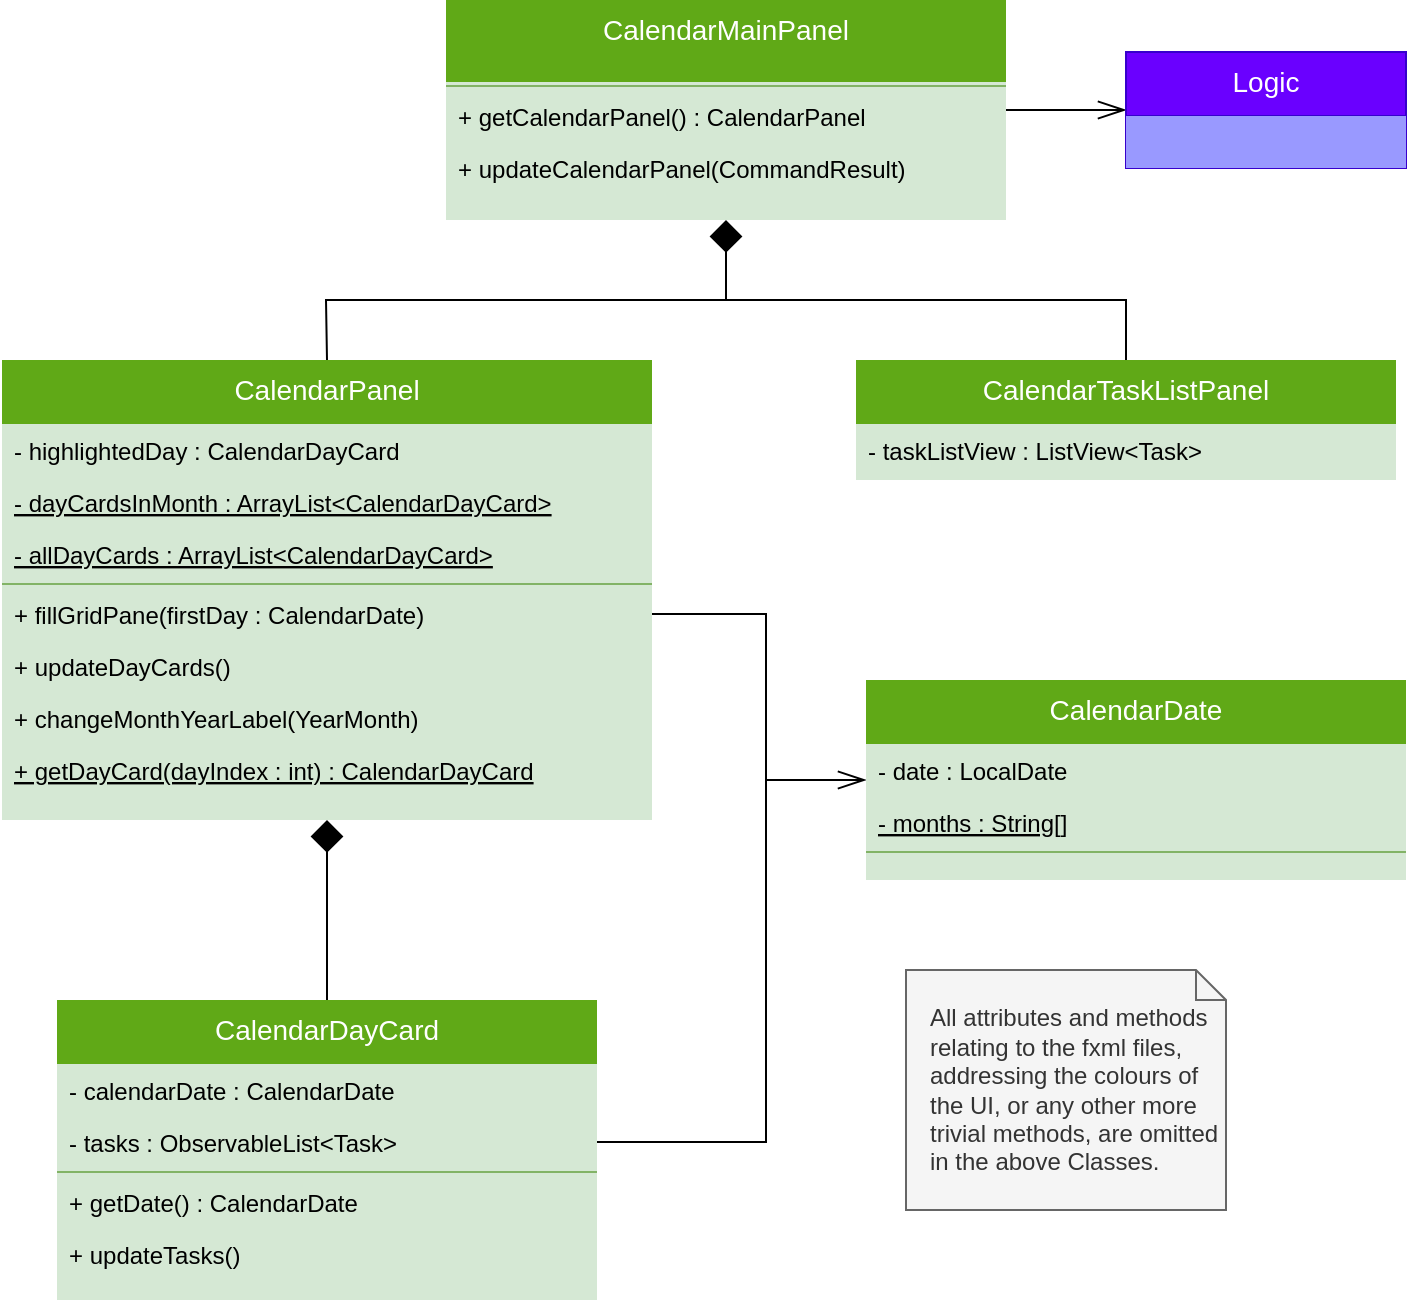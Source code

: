 <mxfile version="12.9.8" type="device"><diagram id="C5RBs43oDa-KdzZeNtuy" name="Page-1"><mxGraphModel dx="1184" dy="748" grid="1" gridSize="10" guides="1" tooltips="1" connect="1" arrows="1" fold="1" page="1" pageScale="1" pageWidth="827" pageHeight="1169" math="0" shadow="0"><root><mxCell id="WIyWlLk6GJQsqaUBKTNV-0"/><mxCell id="WIyWlLk6GJQsqaUBKTNV-1" parent="WIyWlLk6GJQsqaUBKTNV-0"/><mxCell id="X7Y5v6uyfDLDOSgQq14c-76" style="edgeStyle=orthogonalEdgeStyle;rounded=0;orthogonalLoop=1;jettySize=auto;html=1;exitX=1;exitY=0.5;exitDx=0;exitDy=0;entryX=0;entryY=0.5;entryDx=0;entryDy=0;startArrow=none;startFill=0;endArrow=openThin;endFill=0;endSize=12;strokeColor=#000000;strokeWidth=1;fontSize=12;" edge="1" parent="WIyWlLk6GJQsqaUBKTNV-1" source="X7Y5v6uyfDLDOSgQq14c-15" target="X7Y5v6uyfDLDOSgQq14c-74"><mxGeometry relative="1" as="geometry"><Array as="points"><mxPoint x="640" y="155"/></Array></mxGeometry></mxCell><mxCell id="X7Y5v6uyfDLDOSgQq14c-15" value="CalendarMainPanel" style="swimlane;fontStyle=0;align=center;verticalAlign=top;childLayout=stackLayout;horizontal=1;startSize=41;horizontalStack=0;resizeParent=1;resizeLast=0;collapsible=1;marginBottom=0;rounded=0;shadow=0;strokeWidth=1;fillColor=#60a917;strokeColor=none;fontColor=#ffffff;swimlaneFillColor=#D5E8D4;fontSize=14;" vertex="1" parent="WIyWlLk6GJQsqaUBKTNV-1"><mxGeometry x="300" y="100" width="280" height="110" as="geometry"><mxRectangle x="130" y="380" width="160" height="26" as="alternateBounds"/></mxGeometry></mxCell><mxCell id="X7Y5v6uyfDLDOSgQq14c-20" value="" style="line;html=1;strokeWidth=1;align=left;verticalAlign=middle;spacingTop=-1;spacingLeft=3;spacingRight=3;rotatable=0;labelPosition=right;points=[];portConstraint=eastwest;fillColor=#d5e8d4;strokeColor=#82b366;shadow=0;gradientColor=none;" vertex="1" parent="X7Y5v6uyfDLDOSgQq14c-15"><mxGeometry y="41" width="280" height="4" as="geometry"/></mxCell><mxCell id="X7Y5v6uyfDLDOSgQq14c-42" value="+ getCalendarPanel() : CalendarPanel" style="text;strokeColor=none;fillColor=none;align=left;verticalAlign=top;spacingLeft=4;spacingRight=4;overflow=hidden;rotatable=0;points=[[0,0.5],[1,0.5]];portConstraint=eastwest;fontSize=12;" vertex="1" parent="X7Y5v6uyfDLDOSgQq14c-15"><mxGeometry y="45" width="280" height="26" as="geometry"/></mxCell><mxCell id="X7Y5v6uyfDLDOSgQq14c-43" value="+ updateCalendarPanel(CommandResult)" style="text;strokeColor=none;fillColor=none;align=left;verticalAlign=top;spacingLeft=4;spacingRight=4;overflow=hidden;rotatable=0;points=[[0,0.5],[1,0.5]];portConstraint=eastwest;fontSize=12;" vertex="1" parent="X7Y5v6uyfDLDOSgQq14c-15"><mxGeometry y="71" width="280" height="26" as="geometry"/></mxCell><mxCell id="OrdrLDbsiygVmOlIKMc1-78" value="&lt;div&gt;All attributes and methods relating to the fxml files, addressing the colours of the UI, or any other more trivial methods, are omitted in the above Classes.&lt;/div&gt;" style="shape=note;size=15;align=left;spacingLeft=10;html=1;whiteSpace=wrap;fillColor=#f5f5f5;strokeColor=#666666;fontColor=#333333;" parent="WIyWlLk6GJQsqaUBKTNV-1" vertex="1"><mxGeometry x="530" y="585" width="160" height="120" as="geometry"/></mxCell><mxCell id="X7Y5v6uyfDLDOSgQq14c-21" value="CalendarTaskListPanel" style="swimlane;fontStyle=0;align=center;verticalAlign=top;childLayout=stackLayout;horizontal=1;startSize=32;horizontalStack=0;resizeParent=1;resizeLast=0;collapsible=1;marginBottom=0;rounded=0;shadow=0;strokeWidth=1;fillColor=#60a917;strokeColor=none;fontColor=#ffffff;swimlaneFillColor=#D5E8D4;fontSize=14;" vertex="1" parent="WIyWlLk6GJQsqaUBKTNV-1"><mxGeometry x="505" y="280" width="270" height="60" as="geometry"><mxRectangle x="505" y="280" width="160" height="26" as="alternateBounds"/></mxGeometry></mxCell><mxCell id="X7Y5v6uyfDLDOSgQq14c-22" value="- taskListView : ListView&lt;Task&gt;" style="text;align=left;verticalAlign=top;spacingLeft=4;spacingRight=4;overflow=hidden;rotatable=0;points=[[0,0.5],[1,0.5]];portConstraint=eastwest;rounded=0;shadow=0;html=0;fillColor=#d5e8d4;strokeColor=none;" vertex="1" parent="X7Y5v6uyfDLDOSgQq14c-21"><mxGeometry y="32" width="270" height="26" as="geometry"/></mxCell><mxCell id="X7Y5v6uyfDLDOSgQq14c-39" value="" style="endArrow=none;html=1;endSize=12;startArrow=diamond;startSize=14;startFill=1;edgeStyle=orthogonalEdgeStyle;align=left;verticalAlign=bottom;fontSize=14;rounded=0;entryX=0.5;entryY=0;entryDx=0;entryDy=0;endFill=0;" edge="1" parent="WIyWlLk6GJQsqaUBKTNV-1" target="X7Y5v6uyfDLDOSgQq14c-21"><mxGeometry x="-0.924" relative="1" as="geometry"><mxPoint x="440" y="210" as="sourcePoint"/><mxPoint x="580" y="230" as="targetPoint"/><Array as="points"><mxPoint x="440" y="250"/><mxPoint x="640" y="250"/></Array><mxPoint as="offset"/></mxGeometry></mxCell><mxCell id="X7Y5v6uyfDLDOSgQq14c-40" value="" style="endArrow=none;html=1;strokeWidth=1;fontSize=14;endFill=0;endSize=12;entryX=0.5;entryY=0;entryDx=0;entryDy=0;rounded=0;" edge="1" parent="WIyWlLk6GJQsqaUBKTNV-1" target="X7Y5v6uyfDLDOSgQq14c-27"><mxGeometry width="50" height="50" relative="1" as="geometry"><mxPoint x="440" y="250" as="sourcePoint"/><mxPoint x="241" y="275" as="targetPoint"/><Array as="points"><mxPoint x="240" y="250"/></Array></mxGeometry></mxCell><mxCell id="X7Y5v6uyfDLDOSgQq14c-41" value="" style="endArrow=none;html=1;endSize=12;startArrow=diamond;startSize=14;startFill=1;edgeStyle=orthogonalEdgeStyle;align=left;verticalAlign=bottom;fontSize=14;rounded=0;entryX=0.5;entryY=0;entryDx=0;entryDy=0;endFill=0;exitX=0.5;exitY=1;exitDx=0;exitDy=0;" edge="1" parent="WIyWlLk6GJQsqaUBKTNV-1" source="X7Y5v6uyfDLDOSgQq14c-27" target="zkfFHV4jXpPFQw0GAbJ--6"><mxGeometry x="-0.924" relative="1" as="geometry"><mxPoint x="241" y="680" as="sourcePoint"/><mxPoint x="435" y="520" as="targetPoint"/><Array as="points"><mxPoint x="241" y="640"/><mxPoint x="241" y="640"/></Array><mxPoint as="offset"/></mxGeometry></mxCell><mxCell id="X7Y5v6uyfDLDOSgQq14c-27" value="CalendarPanel" style="swimlane;fontStyle=0;align=center;verticalAlign=top;childLayout=stackLayout;horizontal=1;startSize=32;horizontalStack=0;resizeParent=1;resizeLast=0;collapsible=1;marginBottom=0;rounded=0;shadow=0;strokeWidth=1;fillColor=#60a917;strokeColor=none;fontColor=#ffffff;swimlaneFillColor=#D5E8D4;fontSize=14;" vertex="1" parent="WIyWlLk6GJQsqaUBKTNV-1"><mxGeometry x="78" y="280" width="325" height="230" as="geometry"><mxRectangle x="130" y="380" width="160" height="26" as="alternateBounds"/></mxGeometry></mxCell><mxCell id="X7Y5v6uyfDLDOSgQq14c-28" value="- highlightedDay : CalendarDayCard" style="text;align=left;verticalAlign=top;spacingLeft=4;spacingRight=4;overflow=hidden;rotatable=0;points=[[0,0.5],[1,0.5]];portConstraint=eastwest;rounded=0;shadow=0;html=0;fillColor=#d5e8d4;strokeColor=none;" vertex="1" parent="X7Y5v6uyfDLDOSgQq14c-27"><mxGeometry y="32" width="325" height="26" as="geometry"/></mxCell><mxCell id="X7Y5v6uyfDLDOSgQq14c-52" value="- dayCardsInMonth : ArrayList&lt;CalendarDayCard&gt;" style="text;strokeColor=none;fillColor=none;align=left;verticalAlign=top;spacingLeft=4;spacingRight=4;overflow=hidden;rotatable=0;points=[[0,0.5],[1,0.5]];portConstraint=eastwest;fontSize=12;fontStyle=4" vertex="1" parent="X7Y5v6uyfDLDOSgQq14c-27"><mxGeometry y="58" width="325" height="26" as="geometry"/></mxCell><mxCell id="X7Y5v6uyfDLDOSgQq14c-53" value="- allDayCards : ArrayList&lt;CalendarDayCard&gt;" style="text;strokeColor=none;fillColor=none;align=left;verticalAlign=top;spacingLeft=4;spacingRight=4;overflow=hidden;rotatable=0;points=[[0,0.5],[1,0.5]];portConstraint=eastwest;fontSize=12;fontStyle=4" vertex="1" parent="X7Y5v6uyfDLDOSgQq14c-27"><mxGeometry y="84" width="325" height="26" as="geometry"/></mxCell><mxCell id="X7Y5v6uyfDLDOSgQq14c-32" value="" style="line;html=1;strokeWidth=1;align=left;verticalAlign=middle;spacingTop=-1;spacingLeft=3;spacingRight=3;rotatable=0;labelPosition=right;points=[];portConstraint=eastwest;fillColor=#d5e8d4;strokeColor=#82b366;shadow=0;gradientColor=none;" vertex="1" parent="X7Y5v6uyfDLDOSgQq14c-27"><mxGeometry y="110" width="325" height="4" as="geometry"/></mxCell><mxCell id="X7Y5v6uyfDLDOSgQq14c-44" value="+ fillGridPane(firstDay : CalendarDate)" style="text;strokeColor=none;fillColor=none;align=left;verticalAlign=top;spacingLeft=4;spacingRight=4;overflow=hidden;rotatable=0;points=[[0,0.5],[1,0.5]];portConstraint=eastwest;fontSize=12;" vertex="1" parent="X7Y5v6uyfDLDOSgQq14c-27"><mxGeometry y="114" width="325" height="26" as="geometry"/></mxCell><mxCell id="X7Y5v6uyfDLDOSgQq14c-45" value="+ updateDayCards()" style="text;strokeColor=none;fillColor=none;align=left;verticalAlign=top;spacingLeft=4;spacingRight=4;overflow=hidden;rotatable=0;points=[[0,0.5],[1,0.5]];portConstraint=eastwest;fontSize=12;" vertex="1" parent="X7Y5v6uyfDLDOSgQq14c-27"><mxGeometry y="140" width="325" height="26" as="geometry"/></mxCell><mxCell id="X7Y5v6uyfDLDOSgQq14c-46" value="+ changeMonthYearLabel(YearMonth)" style="text;strokeColor=none;fillColor=none;align=left;verticalAlign=top;spacingLeft=4;spacingRight=4;overflow=hidden;rotatable=0;points=[[0,0.5],[1,0.5]];portConstraint=eastwest;fontSize=12;" vertex="1" parent="X7Y5v6uyfDLDOSgQq14c-27"><mxGeometry y="166" width="325" height="26" as="geometry"/></mxCell><mxCell id="X7Y5v6uyfDLDOSgQq14c-48" value="+ getDayCard(dayIndex : int) : CalendarDayCard" style="text;strokeColor=none;fillColor=none;align=left;verticalAlign=top;spacingLeft=4;spacingRight=4;overflow=hidden;rotatable=0;points=[[0,0.5],[1,0.5]];portConstraint=eastwest;fontSize=12;fontStyle=4" vertex="1" parent="X7Y5v6uyfDLDOSgQq14c-27"><mxGeometry y="192" width="325" height="26" as="geometry"/></mxCell><mxCell id="zkfFHV4jXpPFQw0GAbJ--6" value="CalendarDayCard" style="swimlane;fontStyle=0;align=center;verticalAlign=top;childLayout=stackLayout;horizontal=1;startSize=32;horizontalStack=0;resizeParent=1;resizeLast=0;collapsible=1;marginBottom=0;rounded=0;shadow=0;strokeWidth=1;fillColor=#60a917;strokeColor=none;fontColor=#ffffff;swimlaneFillColor=#D5E8D4;fontSize=14;" parent="WIyWlLk6GJQsqaUBKTNV-1" vertex="1"><mxGeometry x="105.5" y="600" width="270" height="150" as="geometry"><mxRectangle x="130" y="380" width="160" height="26" as="alternateBounds"/></mxGeometry></mxCell><mxCell id="zkfFHV4jXpPFQw0GAbJ--8" value="- calendarDate : CalendarDate" style="text;align=left;verticalAlign=top;spacingLeft=4;spacingRight=4;overflow=hidden;rotatable=0;points=[[0,0.5],[1,0.5]];portConstraint=eastwest;rounded=0;shadow=0;html=0;fillColor=#d5e8d4;strokeColor=none;" parent="zkfFHV4jXpPFQw0GAbJ--6" vertex="1"><mxGeometry y="32" width="270" height="26" as="geometry"/></mxCell><mxCell id="zkfFHV4jXpPFQw0GAbJ--7" value="- tasks : ObservableList&lt;Task&gt;" style="text;align=left;verticalAlign=top;spacingLeft=4;spacingRight=4;overflow=hidden;rotatable=0;points=[[0,0.5],[1,0.5]];portConstraint=eastwest;fillColor=#d5e8d4;strokeColor=none;" parent="zkfFHV4jXpPFQw0GAbJ--6" vertex="1"><mxGeometry y="58" width="270" height="26" as="geometry"/></mxCell><mxCell id="zkfFHV4jXpPFQw0GAbJ--9" value="" style="line;html=1;strokeWidth=1;align=left;verticalAlign=middle;spacingTop=-1;spacingLeft=3;spacingRight=3;rotatable=0;labelPosition=right;points=[];portConstraint=eastwest;fillColor=#d5e8d4;strokeColor=#82b366;shadow=0;gradientColor=none;" parent="zkfFHV4jXpPFQw0GAbJ--6" vertex="1"><mxGeometry y="84" width="270" height="4" as="geometry"/></mxCell><mxCell id="X7Y5v6uyfDLDOSgQq14c-54" value="+ getDate() : CalendarDate" style="text;strokeColor=none;fillColor=none;align=left;verticalAlign=top;spacingLeft=4;spacingRight=4;overflow=hidden;rotatable=0;points=[[0,0.5],[1,0.5]];portConstraint=eastwest;fontSize=12;" vertex="1" parent="zkfFHV4jXpPFQw0GAbJ--6"><mxGeometry y="88" width="270" height="26" as="geometry"/></mxCell><mxCell id="X7Y5v6uyfDLDOSgQq14c-55" value="+ updateTasks()" style="text;strokeColor=none;fillColor=none;align=left;verticalAlign=top;spacingLeft=4;spacingRight=4;overflow=hidden;rotatable=0;points=[[0,0.5],[1,0.5]];portConstraint=eastwest;fontSize=12;" vertex="1" parent="zkfFHV4jXpPFQw0GAbJ--6"><mxGeometry y="114" width="270" height="26" as="geometry"/></mxCell><mxCell id="X7Y5v6uyfDLDOSgQq14c-69" style="edgeStyle=orthogonalEdgeStyle;rounded=0;orthogonalLoop=1;jettySize=auto;html=1;exitX=1;exitY=0.5;exitDx=0;exitDy=0;entryX=0;entryY=0.5;entryDx=0;entryDy=0;startArrow=none;startFill=0;endArrow=openThin;endFill=0;endSize=12;strokeWidth=1;fontSize=12;" edge="1" parent="WIyWlLk6GJQsqaUBKTNV-1" source="X7Y5v6uyfDLDOSgQq14c-44" target="X7Y5v6uyfDLDOSgQq14c-33"><mxGeometry relative="1" as="geometry"><mxPoint x="505.0" y="563" as="targetPoint"/><Array as="points"><mxPoint x="460" y="407"/><mxPoint x="460" y="490"/></Array></mxGeometry></mxCell><mxCell id="X7Y5v6uyfDLDOSgQq14c-70" value="" style="endArrow=none;html=1;strokeWidth=1;fontSize=12;exitX=1;exitY=0.5;exitDx=0;exitDy=0;strokeColor=#000000;rounded=0;" edge="1" parent="WIyWlLk6GJQsqaUBKTNV-1" source="zkfFHV4jXpPFQw0GAbJ--7"><mxGeometry width="50" height="50" relative="1" as="geometry"><mxPoint x="400" y="680" as="sourcePoint"/><mxPoint x="460" y="490" as="targetPoint"/><Array as="points"><mxPoint x="460" y="671"/><mxPoint x="460" y="650"/></Array></mxGeometry></mxCell><mxCell id="X7Y5v6uyfDLDOSgQq14c-74" value="Logic" style="swimlane;fontStyle=0;align=center;verticalAlign=top;childLayout=stackLayout;horizontal=1;startSize=32;horizontalStack=0;resizeParent=1;resizeLast=0;collapsible=1;marginBottom=0;rounded=0;shadow=0;strokeWidth=1;fillColor=#6a00ff;strokeColor=#3700CC;fontColor=#ffffff;swimlaneFillColor=#ffffff;fontSize=14;" vertex="1" parent="WIyWlLk6GJQsqaUBKTNV-1"><mxGeometry x="640" y="126" width="140" height="58" as="geometry"><mxRectangle x="505" y="280" width="160" height="26" as="alternateBounds"/></mxGeometry></mxCell><mxCell id="X7Y5v6uyfDLDOSgQq14c-75" value="" style="text;align=left;verticalAlign=top;spacingLeft=4;spacingRight=4;overflow=hidden;rotatable=0;points=[[0,0.5],[1,0.5]];portConstraint=eastwest;rounded=0;shadow=0;html=0;fillColor=#9999FF;strokeColor=none;" vertex="1" parent="X7Y5v6uyfDLDOSgQq14c-74"><mxGeometry y="32" width="140" height="26" as="geometry"/></mxCell><mxCell id="X7Y5v6uyfDLDOSgQq14c-33" value="CalendarDate" style="swimlane;fontStyle=0;align=center;verticalAlign=top;childLayout=stackLayout;horizontal=1;startSize=32;horizontalStack=0;resizeParent=1;resizeLast=0;collapsible=1;marginBottom=0;rounded=0;shadow=0;strokeWidth=1;fillColor=#60a917;strokeColor=none;fontColor=#ffffff;swimlaneFillColor=#D5E8D4;fontSize=14;" vertex="1" parent="WIyWlLk6GJQsqaUBKTNV-1"><mxGeometry x="510" y="440" width="270" height="100" as="geometry"><mxRectangle x="130" y="380" width="160" height="26" as="alternateBounds"/></mxGeometry></mxCell><mxCell id="X7Y5v6uyfDLDOSgQq14c-34" value="- date : LocalDate" style="text;align=left;verticalAlign=top;spacingLeft=4;spacingRight=4;overflow=hidden;rotatable=0;points=[[0,0.5],[1,0.5]];portConstraint=eastwest;rounded=0;shadow=0;html=0;fillColor=#d5e8d4;strokeColor=none;" vertex="1" parent="X7Y5v6uyfDLDOSgQq14c-33"><mxGeometry y="32" width="270" height="26" as="geometry"/></mxCell><mxCell id="X7Y5v6uyfDLDOSgQq14c-35" value="- months : String[]" style="text;align=left;verticalAlign=top;spacingLeft=4;spacingRight=4;overflow=hidden;rotatable=0;points=[[0,0.5],[1,0.5]];portConstraint=eastwest;fillColor=#d5e8d4;strokeColor=none;fontStyle=4" vertex="1" parent="X7Y5v6uyfDLDOSgQq14c-33"><mxGeometry y="58" width="270" height="26" as="geometry"/></mxCell><mxCell id="X7Y5v6uyfDLDOSgQq14c-38" value="" style="line;html=1;strokeWidth=1;align=left;verticalAlign=middle;spacingTop=-1;spacingLeft=3;spacingRight=3;rotatable=0;labelPosition=right;points=[];portConstraint=eastwest;fillColor=#d5e8d4;strokeColor=#82b366;shadow=0;gradientColor=none;" vertex="1" parent="X7Y5v6uyfDLDOSgQq14c-33"><mxGeometry y="84" width="270" height="4" as="geometry"/></mxCell></root></mxGraphModel></diagram></mxfile>
